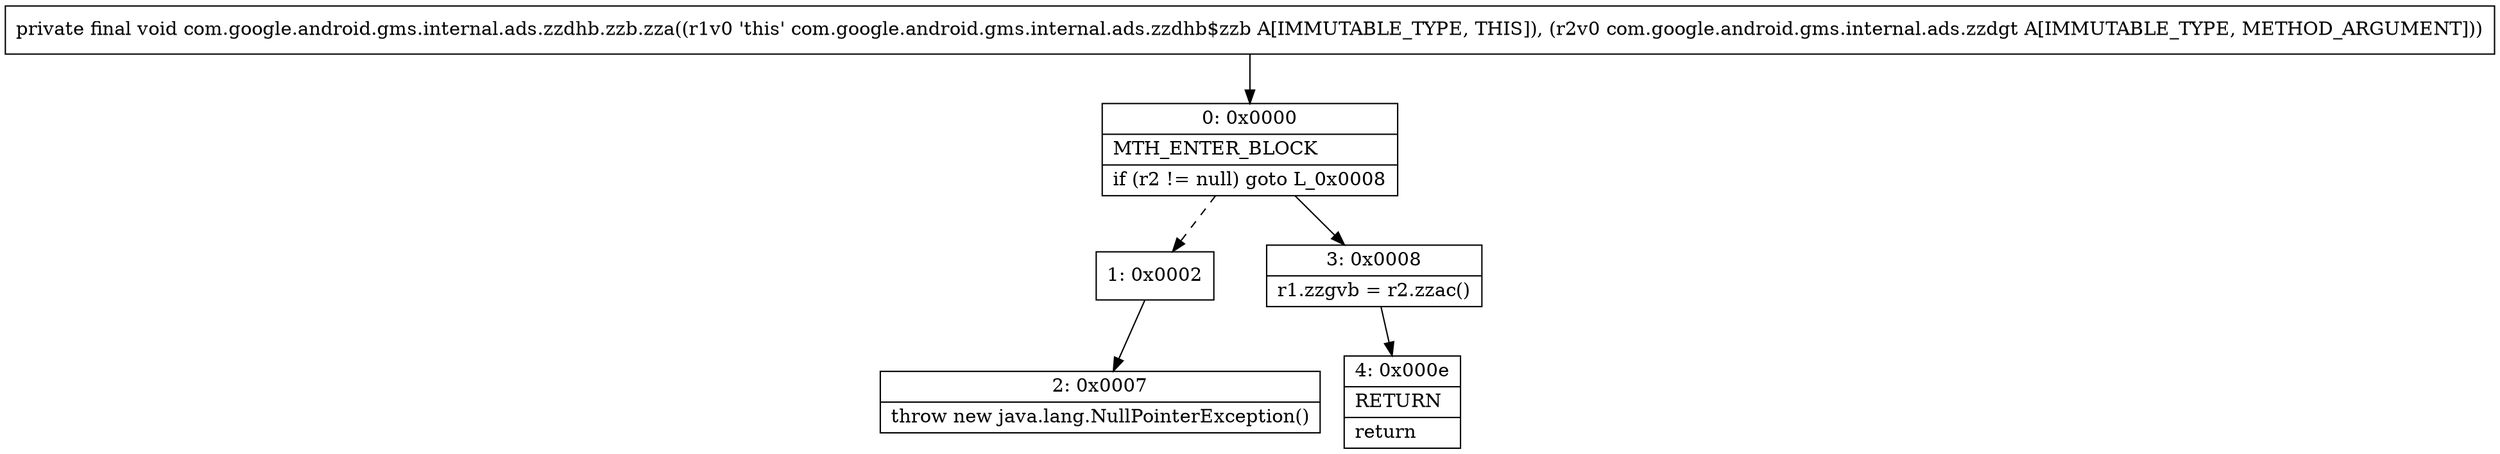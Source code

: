 digraph "CFG forcom.google.android.gms.internal.ads.zzdhb.zzb.zza(Lcom\/google\/android\/gms\/internal\/ads\/zzdgt;)V" {
Node_0 [shape=record,label="{0\:\ 0x0000|MTH_ENTER_BLOCK\l|if (r2 != null) goto L_0x0008\l}"];
Node_1 [shape=record,label="{1\:\ 0x0002}"];
Node_2 [shape=record,label="{2\:\ 0x0007|throw new java.lang.NullPointerException()\l}"];
Node_3 [shape=record,label="{3\:\ 0x0008|r1.zzgvb = r2.zzac()\l}"];
Node_4 [shape=record,label="{4\:\ 0x000e|RETURN\l|return\l}"];
MethodNode[shape=record,label="{private final void com.google.android.gms.internal.ads.zzdhb.zzb.zza((r1v0 'this' com.google.android.gms.internal.ads.zzdhb$zzb A[IMMUTABLE_TYPE, THIS]), (r2v0 com.google.android.gms.internal.ads.zzdgt A[IMMUTABLE_TYPE, METHOD_ARGUMENT])) }"];
MethodNode -> Node_0;
Node_0 -> Node_1[style=dashed];
Node_0 -> Node_3;
Node_1 -> Node_2;
Node_3 -> Node_4;
}

